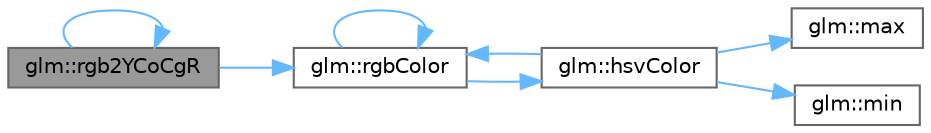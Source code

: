 digraph "glm::rgb2YCoCgR"
{
 // LATEX_PDF_SIZE
  bgcolor="transparent";
  edge [fontname=Helvetica,fontsize=10,labelfontname=Helvetica,labelfontsize=10];
  node [fontname=Helvetica,fontsize=10,shape=box,height=0.2,width=0.4];
  rankdir="LR";
  Node1 [id="Node000001",label="glm::rgb2YCoCgR",height=0.2,width=0.4,color="gray40", fillcolor="grey60", style="filled", fontcolor="black",tooltip=" "];
  Node1 -> Node1 [id="edge15_Node000001_Node000001",color="steelblue1",style="solid",tooltip=" "];
  Node1 -> Node2 [id="edge16_Node000001_Node000002",color="steelblue1",style="solid",tooltip=" "];
  Node2 [id="Node000002",label="glm::rgbColor",height=0.2,width=0.4,color="grey40", fillcolor="white", style="filled",URL="$group__gtx__color__space.html#ga4f9e373913d733dce0807df389f7d2b0",tooltip=" "];
  Node2 -> Node3 [id="edge17_Node000002_Node000003",color="steelblue1",style="solid",tooltip=" "];
  Node3 [id="Node000003",label="glm::hsvColor",height=0.2,width=0.4,color="grey40", fillcolor="white", style="filled",URL="$group__gtx__color__space.html#gad8e8b0183982509b7fa4501db019035e",tooltip=" "];
  Node3 -> Node4 [id="edge18_Node000003_Node000004",color="steelblue1",style="solid",tooltip=" "];
  Node4 [id="Node000004",label="glm::max",height=0.2,width=0.4,color="grey40", fillcolor="white", style="filled",URL="$group__core__func__common.html#gae02d42887fc5570451f880e3c624b9ac",tooltip=" "];
  Node3 -> Node5 [id="edge19_Node000003_Node000005",color="steelblue1",style="solid",tooltip=" "];
  Node5 [id="Node000005",label="glm::min",height=0.2,width=0.4,color="grey40", fillcolor="white", style="filled",URL="$group__core__func__common.html#ga6cf8098827054a270ee36b18e30d471d",tooltip=" "];
  Node3 -> Node2 [id="edge20_Node000003_Node000002",color="steelblue1",style="solid",tooltip=" "];
  Node2 -> Node2 [id="edge21_Node000002_Node000002",color="steelblue1",style="solid",tooltip=" "];
}
